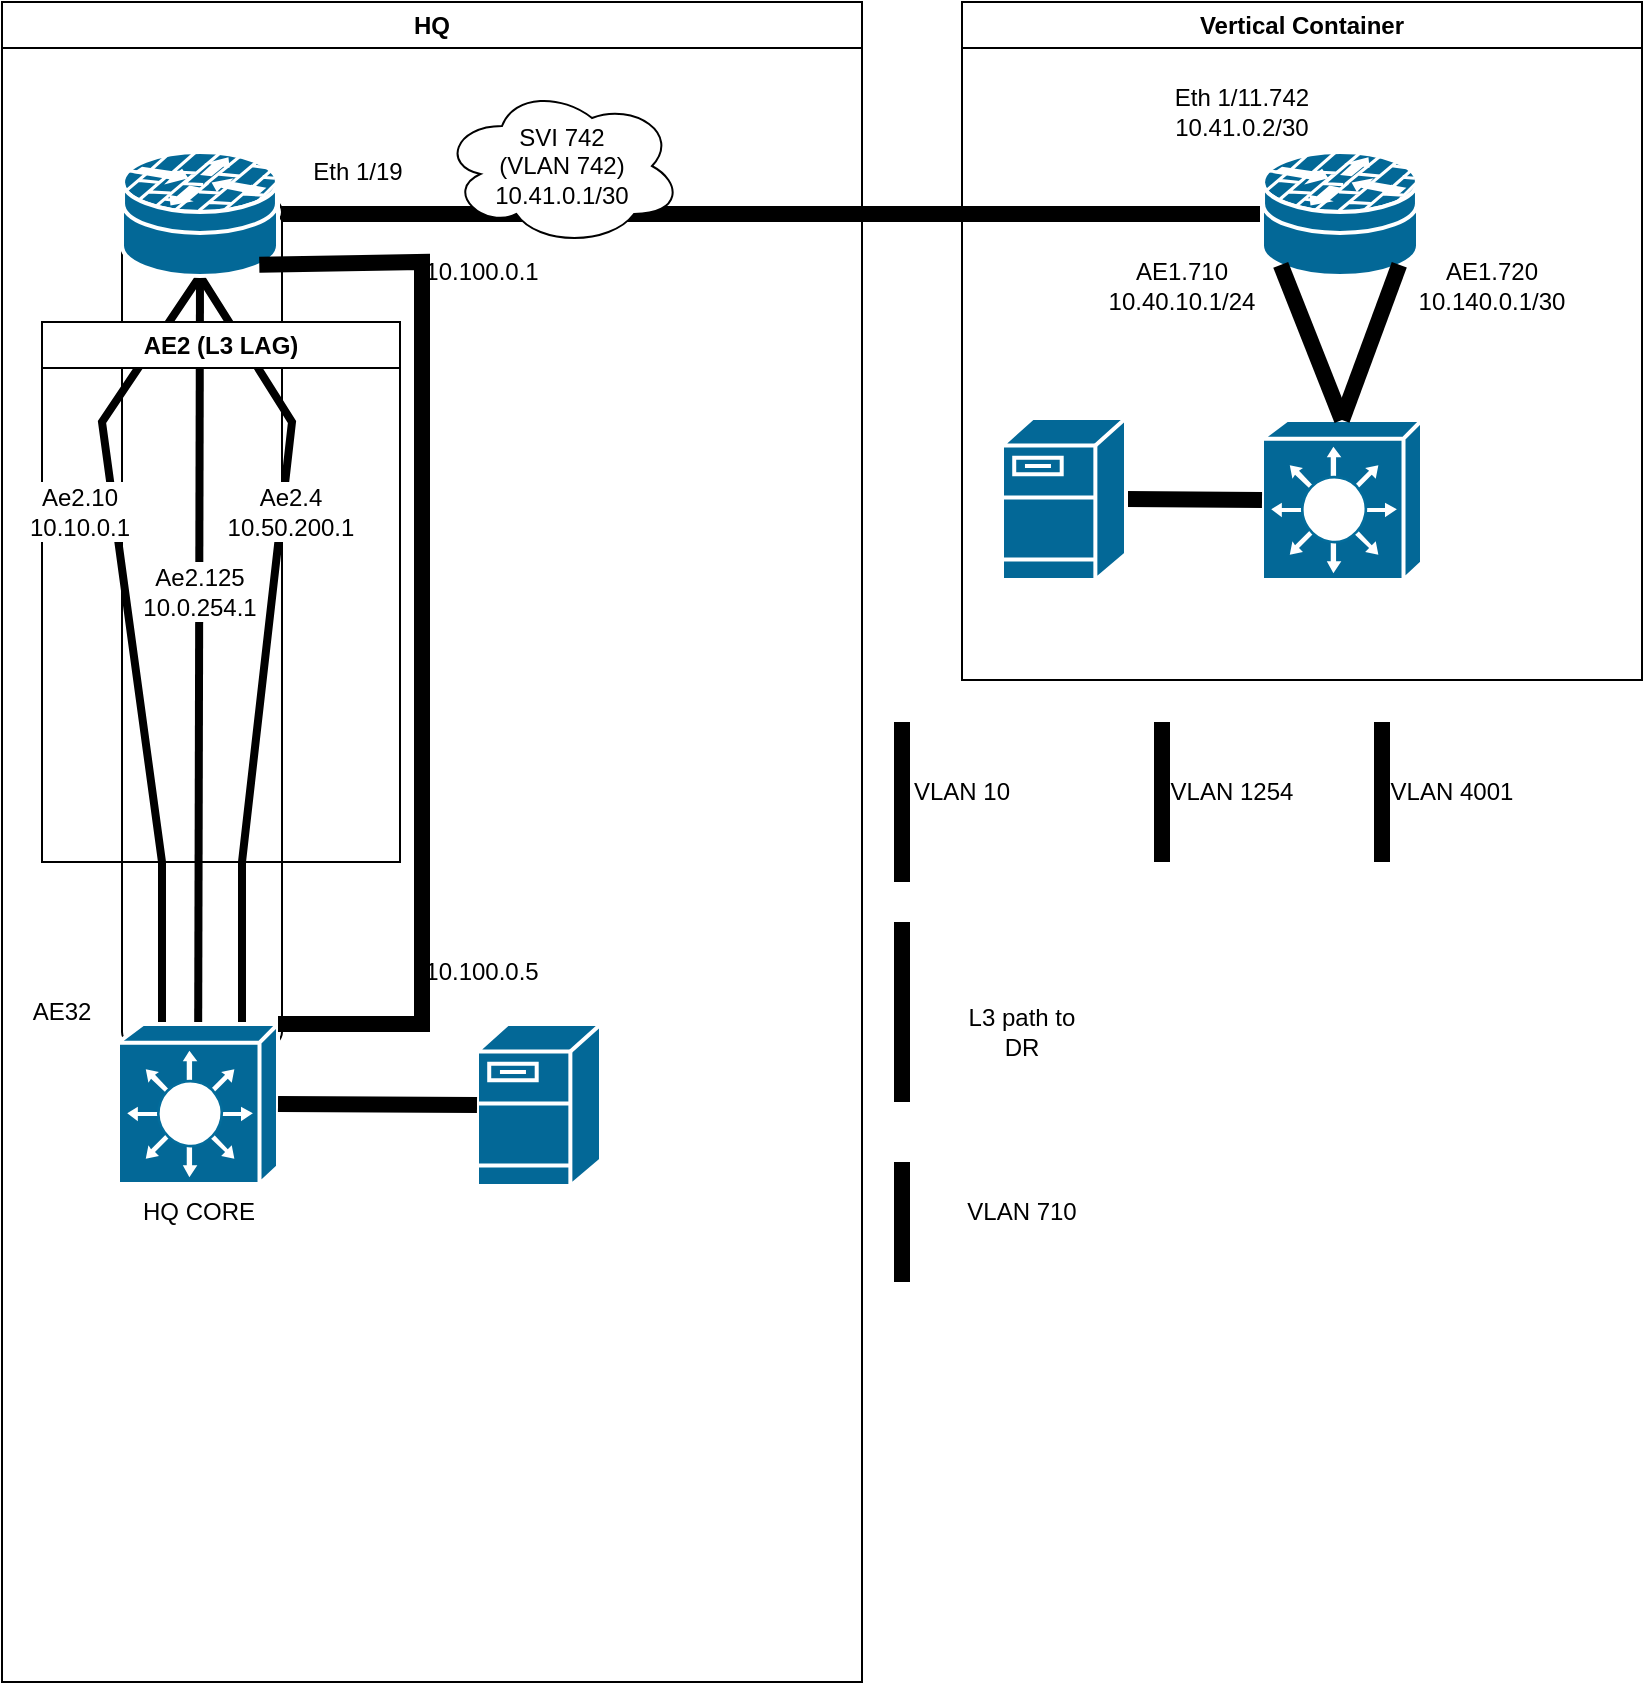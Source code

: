<mxfile version="27.0.5" pages="2">
  <diagram name="Current" id="GXqKMhPWEr0JX9j5Nwb1">
    <mxGraphModel dx="1426" dy="751" grid="1" gridSize="10" guides="1" tooltips="1" connect="1" arrows="1" fold="1" page="1" pageScale="1" pageWidth="850" pageHeight="1100" math="0" shadow="0">
      <root>
        <mxCell id="0" />
        <mxCell id="1" parent="0" />
        <mxCell id="AYHjvTEZVmjwUjUxwEAl-17" value="" style="endArrow=none;html=1;rounded=0;exitX=0;exitY=0.5;exitDx=0;exitDy=0;exitPerimeter=0;strokeColor=light-dark(#000000,#6666FF);strokeWidth=8;entryX=1;entryY=0.5;entryDx=0;entryDy=0;entryPerimeter=0;" parent="1" source="V_tnaEBo6NMSAwrgcOmd-3" target="V_tnaEBo6NMSAwrgcOmd-1" edge="1">
          <mxGeometry width="50" height="50" relative="1" as="geometry">
            <mxPoint x="509" y="249" as="sourcePoint" />
            <mxPoint x="360" y="196" as="targetPoint" />
          </mxGeometry>
        </mxCell>
        <mxCell id="V_tnaEBo6NMSAwrgcOmd-3" value="" style="shape=mxgraph.cisco.security.router_firewall;sketch=0;html=1;pointerEvents=1;dashed=0;fillColor=#036897;strokeColor=#ffffff;strokeWidth=2;verticalLabelPosition=bottom;verticalAlign=top;align=center;outlineConnect=0;" parent="1" vertex="1">
          <mxGeometry x="640" y="165" width="78" height="62" as="geometry" />
        </mxCell>
        <mxCell id="V_tnaEBo6NMSAwrgcOmd-11" value="HQ" style="swimlane;whiteSpace=wrap;html=1;" parent="1" vertex="1">
          <mxGeometry x="10" y="90" width="430" height="840" as="geometry" />
        </mxCell>
        <mxCell id="PXIwQVGt_-LI_uvT0Hv4-14" value="" style="shape=cylinder3;whiteSpace=wrap;html=1;boundedLbl=1;backgroundOutline=1;size=15;" vertex="1" parent="V_tnaEBo6NMSAwrgcOmd-11">
          <mxGeometry x="60" y="90" width="80" height="440" as="geometry" />
        </mxCell>
        <mxCell id="PXIwQVGt_-LI_uvT0Hv4-21" value="" style="endArrow=none;html=1;rounded=0;entryX=0.5;entryY=1;entryDx=0;entryDy=0;exitX=0.275;exitY=0.238;exitDx=0;exitDy=0;exitPerimeter=0;strokeColor=light-dark(#000000,#FFB366);strokeWidth=4;entryPerimeter=0;" edge="1" parent="V_tnaEBo6NMSAwrgcOmd-11" source="V_tnaEBo6NMSAwrgcOmd-13" target="V_tnaEBo6NMSAwrgcOmd-1">
          <mxGeometry width="50" height="50" relative="1" as="geometry">
            <mxPoint x="148" y="680" as="sourcePoint" />
            <mxPoint x="248" y="681" as="targetPoint" />
            <Array as="points">
              <mxPoint x="80" y="430" />
              <mxPoint x="50" y="210" />
            </Array>
          </mxGeometry>
        </mxCell>
        <mxCell id="PXIwQVGt_-LI_uvT0Hv4-4" value="" style="endArrow=none;html=1;rounded=0;strokeWidth=4;strokeColor=light-dark(#000000,#00FFFF);entryX=0.5;entryY=1;entryDx=0;entryDy=0;entryPerimeter=0;" edge="1" parent="V_tnaEBo6NMSAwrgcOmd-11" source="V_tnaEBo6NMSAwrgcOmd-13" target="V_tnaEBo6NMSAwrgcOmd-1">
          <mxGeometry width="50" height="50" relative="1" as="geometry">
            <mxPoint x="89" y="752" as="sourcePoint" />
            <mxPoint x="70" y="290" as="targetPoint" />
          </mxGeometry>
        </mxCell>
        <mxCell id="PXIwQVGt_-LI_uvT0Hv4-13" value="" style="endArrow=none;html=1;rounded=0;strokeWidth=4;strokeColor=light-dark(#000000,#00CC66);exitX=0.5;exitY=1;exitDx=0;exitDy=0;exitPerimeter=0;" edge="1" parent="V_tnaEBo6NMSAwrgcOmd-11" source="V_tnaEBo6NMSAwrgcOmd-1">
          <mxGeometry width="50" height="50" relative="1" as="geometry">
            <mxPoint x="150" y="270" as="sourcePoint" />
            <mxPoint x="120" y="590" as="targetPoint" />
            <Array as="points">
              <mxPoint x="145" y="210" />
              <mxPoint x="120" y="430" />
              <mxPoint x="120" y="510" />
            </Array>
          </mxGeometry>
        </mxCell>
        <mxCell id="V_tnaEBo6NMSAwrgcOmd-1" value="" style="shape=mxgraph.cisco.security.router_firewall;sketch=0;html=1;pointerEvents=1;dashed=0;fillColor=#036897;strokeColor=#ffffff;strokeWidth=2;verticalLabelPosition=bottom;verticalAlign=top;align=center;outlineConnect=0;" parent="V_tnaEBo6NMSAwrgcOmd-11" vertex="1">
          <mxGeometry x="60.0" y="75" width="78" height="62" as="geometry" />
        </mxCell>
        <mxCell id="V_tnaEBo6NMSAwrgcOmd-13" value="HQ CORE&lt;div&gt;&lt;br&gt;&lt;/div&gt;" style="shape=mxgraph.cisco.switches.layer_3_switch;sketch=0;html=1;pointerEvents=1;dashed=0;fillColor=#036897;strokeColor=#ffffff;strokeWidth=2;verticalLabelPosition=bottom;verticalAlign=top;align=center;outlineConnect=0;" parent="V_tnaEBo6NMSAwrgcOmd-11" vertex="1">
          <mxGeometry x="58" y="511" width="80" height="80" as="geometry" />
        </mxCell>
        <mxCell id="AYHjvTEZVmjwUjUxwEAl-2" value="10.100.0.5" style="text;html=1;align=center;verticalAlign=middle;whiteSpace=wrap;rounded=0;" parent="V_tnaEBo6NMSAwrgcOmd-11" vertex="1">
          <mxGeometry x="210" y="470" width="60" height="30" as="geometry" />
        </mxCell>
        <mxCell id="AYHjvTEZVmjwUjUxwEAl-3" value="10.100.0.1" style="text;html=1;align=center;verticalAlign=middle;whiteSpace=wrap;rounded=0;" parent="V_tnaEBo6NMSAwrgcOmd-11" vertex="1">
          <mxGeometry x="210" y="120" width="60" height="30" as="geometry" />
        </mxCell>
        <mxCell id="AYHjvTEZVmjwUjUxwEAl-16" value="Eth 1/19" style="text;html=1;align=center;verticalAlign=middle;whiteSpace=wrap;rounded=0;" parent="V_tnaEBo6NMSAwrgcOmd-11" vertex="1">
          <mxGeometry x="138" y="75" width="80" height="20" as="geometry" />
        </mxCell>
        <mxCell id="zpMqKgqsW9W5uyOCk7T2-3" value="AE32" style="text;html=1;align=center;verticalAlign=middle;whiteSpace=wrap;rounded=0;" parent="V_tnaEBo6NMSAwrgcOmd-11" vertex="1">
          <mxGeometry y="490" width="60" height="30" as="geometry" />
        </mxCell>
        <mxCell id="zpMqKgqsW9W5uyOCk7T2-5" value="" style="shape=mxgraph.cisco.servers.fileserver;sketch=0;html=1;pointerEvents=1;dashed=0;fillColor=#036897;strokeColor=#ffffff;strokeWidth=2;verticalLabelPosition=bottom;verticalAlign=top;align=center;outlineConnect=0;" parent="V_tnaEBo6NMSAwrgcOmd-11" vertex="1">
          <mxGeometry x="237.5" y="511" width="62" height="81" as="geometry" />
        </mxCell>
        <mxCell id="zpMqKgqsW9W5uyOCk7T2-8" value="" style="endArrow=none;html=1;rounded=0;entryX=0;entryY=0.5;entryDx=0;entryDy=0;exitX=1;exitY=0.5;exitDx=0;exitDy=0;exitPerimeter=0;entryPerimeter=0;strokeColor=light-dark(#000000,#FFB366);strokeWidth=8;" parent="V_tnaEBo6NMSAwrgcOmd-11" source="V_tnaEBo6NMSAwrgcOmd-13" target="zpMqKgqsW9W5uyOCk7T2-5" edge="1">
          <mxGeometry width="50" height="50" relative="1" as="geometry">
            <mxPoint x="168" y="674" as="sourcePoint" />
            <mxPoint x="173" y="601" as="targetPoint" />
          </mxGeometry>
        </mxCell>
        <mxCell id="PXIwQVGt_-LI_uvT0Hv4-1" value="AE2 (L3 LAG)" style="swimlane;whiteSpace=wrap;html=1;startSize=23;" vertex="1" parent="V_tnaEBo6NMSAwrgcOmd-11">
          <mxGeometry x="20" y="160" width="179" height="270" as="geometry" />
        </mxCell>
        <mxCell id="PXIwQVGt_-LI_uvT0Hv4-7" value="Ae2.125&lt;div&gt;10.0.254.1&lt;/div&gt;" style="text;html=1;align=center;verticalAlign=middle;whiteSpace=wrap;rounded=0;fillColor=default;fillStyle=solid;" vertex="1" parent="PXIwQVGt_-LI_uvT0Hv4-1">
          <mxGeometry x="49" y="120" width="60" height="30" as="geometry" />
        </mxCell>
        <mxCell id="PXIwQVGt_-LI_uvT0Hv4-8" value="Ae2.10&lt;div&gt;10.10.0.1&lt;/div&gt;" style="text;html=1;align=center;verticalAlign=middle;whiteSpace=wrap;rounded=0;fillColor=default;fillStyle=solid;" vertex="1" parent="PXIwQVGt_-LI_uvT0Hv4-1">
          <mxGeometry x="-11" y="80" width="60" height="30" as="geometry" />
        </mxCell>
        <mxCell id="PXIwQVGt_-LI_uvT0Hv4-17" value="Ae2.4&lt;div&gt;10.50.200.1&lt;/div&gt;" style="text;html=1;align=center;verticalAlign=middle;whiteSpace=wrap;rounded=0;fillColor=default;fillStyle=solid;" vertex="1" parent="PXIwQVGt_-LI_uvT0Hv4-1">
          <mxGeometry x="89" y="80" width="71" height="30" as="geometry" />
        </mxCell>
        <mxCell id="PXIwQVGt_-LI_uvT0Hv4-18" value="" style="endArrow=none;html=1;rounded=0;entryX=1;entryY=0;entryDx=0;entryDy=0;entryPerimeter=0;strokeColor=light-dark(#000000,#6666FF);strokeWidth=8;exitX=0.88;exitY=0.91;exitDx=0;exitDy=0;exitPerimeter=0;" edge="1" parent="V_tnaEBo6NMSAwrgcOmd-11" source="V_tnaEBo6NMSAwrgcOmd-1" target="V_tnaEBo6NMSAwrgcOmd-13">
          <mxGeometry width="50" height="50" relative="1" as="geometry">
            <mxPoint x="210" y="130" as="sourcePoint" />
            <mxPoint x="148" y="116" as="targetPoint" />
            <Array as="points">
              <mxPoint x="210" y="130" />
              <mxPoint x="210" y="511" />
            </Array>
          </mxGeometry>
        </mxCell>
        <mxCell id="V20ivkrO05cmNI72yhRe-1" value="SVI 742&lt;div&gt;(VLAN 742)&lt;/div&gt;&lt;div&gt;10.41.0.1/30&lt;/div&gt;" style="ellipse;shape=cloud;whiteSpace=wrap;html=1;" vertex="1" parent="V_tnaEBo6NMSAwrgcOmd-11">
          <mxGeometry x="220" y="42" width="120" height="80" as="geometry" />
        </mxCell>
        <mxCell id="AYHjvTEZVmjwUjUxwEAl-6" value="" style="endArrow=none;html=1;rounded=0;entryX=0.12;entryY=0.91;entryDx=0;entryDy=0;entryPerimeter=0;strokeColor=light-dark(#000000,#FFB366);strokeWidth=8;" parent="1" edge="1">
          <mxGeometry width="50" height="50" relative="1" as="geometry">
            <mxPoint x="460" y="530" as="sourcePoint" />
            <mxPoint x="460" y="450" as="targetPoint" />
          </mxGeometry>
        </mxCell>
        <mxCell id="AYHjvTEZVmjwUjUxwEAl-7" value="VLAN 10" style="text;html=1;align=center;verticalAlign=middle;whiteSpace=wrap;rounded=0;" parent="1" vertex="1">
          <mxGeometry x="460" y="470" width="60" height="30" as="geometry" />
        </mxCell>
        <mxCell id="AYHjvTEZVmjwUjUxwEAl-11" value="" style="endArrow=none;html=1;rounded=0;strokeColor=light-dark(#000000,#6666FF);strokeWidth=8;" parent="1" edge="1">
          <mxGeometry width="50" height="50" relative="1" as="geometry">
            <mxPoint x="460" y="640" as="sourcePoint" />
            <mxPoint x="460" y="550" as="targetPoint" />
          </mxGeometry>
        </mxCell>
        <mxCell id="AYHjvTEZVmjwUjUxwEAl-12" value="L3 path to DR" style="text;html=1;align=center;verticalAlign=middle;whiteSpace=wrap;rounded=0;" parent="1" vertex="1">
          <mxGeometry x="490" y="590" width="60" height="30" as="geometry" />
        </mxCell>
        <mxCell id="zpMqKgqsW9W5uyOCk7T2-2" value="Vertical Container" style="swimlane;whiteSpace=wrap;html=1;" parent="1" vertex="1">
          <mxGeometry x="490" y="90" width="340" height="339" as="geometry" />
        </mxCell>
        <mxCell id="zpMqKgqsW9W5uyOCk7T2-9" value="" style="shape=mxgraph.cisco.switches.layer_3_switch;sketch=0;html=1;pointerEvents=1;dashed=0;fillColor=#036897;strokeColor=#ffffff;strokeWidth=2;verticalLabelPosition=bottom;verticalAlign=top;align=center;outlineConnect=0;" parent="zpMqKgqsW9W5uyOCk7T2-2" vertex="1">
          <mxGeometry x="150" y="209" width="80" height="80" as="geometry" />
        </mxCell>
        <mxCell id="zpMqKgqsW9W5uyOCk7T2-13" value="AE1.710&lt;div&gt;10.40.10.1/24&lt;/div&gt;" style="text;html=1;align=center;verticalAlign=middle;whiteSpace=wrap;rounded=0;" parent="zpMqKgqsW9W5uyOCk7T2-2" vertex="1">
          <mxGeometry x="70" y="117" width="80" height="50" as="geometry" />
        </mxCell>
        <mxCell id="zpMqKgqsW9W5uyOCk7T2-15" value="AE1.720&lt;div&gt;10.140.0.1/30&lt;/div&gt;" style="text;html=1;align=center;verticalAlign=middle;whiteSpace=wrap;rounded=0;" parent="zpMqKgqsW9W5uyOCk7T2-2" vertex="1">
          <mxGeometry x="230" y="122" width="70" height="40" as="geometry" />
        </mxCell>
        <mxCell id="zpMqKgqsW9W5uyOCk7T2-16" value="" style="endArrow=none;html=1;rounded=0;strokeColor=light-dark(#000000,#CC0000);strokeWidth=8;entryX=0;entryY=0.5;entryDx=0;entryDy=0;entryPerimeter=0;exitX=1;exitY=0.5;exitDx=0;exitDy=0;exitPerimeter=0;" parent="zpMqKgqsW9W5uyOCk7T2-2" source="zpMqKgqsW9W5uyOCk7T2-17" target="zpMqKgqsW9W5uyOCk7T2-9" edge="1">
          <mxGeometry width="50" height="50" relative="1" as="geometry">
            <mxPoint x="100" y="250" as="sourcePoint" />
            <mxPoint x="70" y="269" as="targetPoint" />
          </mxGeometry>
        </mxCell>
        <mxCell id="zpMqKgqsW9W5uyOCk7T2-17" value="" style="shape=mxgraph.cisco.servers.fileserver;sketch=0;html=1;pointerEvents=1;dashed=0;fillColor=#036897;strokeColor=#ffffff;strokeWidth=2;verticalLabelPosition=bottom;verticalAlign=top;align=center;outlineConnect=0;" parent="zpMqKgqsW9W5uyOCk7T2-2" vertex="1">
          <mxGeometry x="20" y="208" width="62" height="81" as="geometry" />
        </mxCell>
        <mxCell id="zpMqKgqsW9W5uyOCk7T2-1" value="Eth 1/11.742&lt;div&gt;10.41.0.2/30&lt;/div&gt;" style="text;html=1;align=center;verticalAlign=middle;whiteSpace=wrap;rounded=0;" parent="zpMqKgqsW9W5uyOCk7T2-2" vertex="1">
          <mxGeometry x="100" y="30" width="80" height="50" as="geometry" />
        </mxCell>
        <mxCell id="zpMqKgqsW9W5uyOCk7T2-10" value="" style="endArrow=none;html=1;rounded=0;exitX=1;exitY=0.5;exitDx=0;exitDy=0;exitPerimeter=0;strokeColor=light-dark(#000000,#CC0000);strokeWidth=8;" parent="1" edge="1">
          <mxGeometry width="50" height="50" relative="1" as="geometry">
            <mxPoint x="460" y="670" as="sourcePoint" />
            <mxPoint x="460" y="730" as="targetPoint" />
          </mxGeometry>
        </mxCell>
        <mxCell id="zpMqKgqsW9W5uyOCk7T2-11" value="VLAN 710" style="text;html=1;align=center;verticalAlign=middle;whiteSpace=wrap;rounded=0;" parent="1" vertex="1">
          <mxGeometry x="490" y="680" width="60" height="30" as="geometry" />
        </mxCell>
        <mxCell id="zpMqKgqsW9W5uyOCk7T2-12" value="" style="endArrow=none;html=1;rounded=0;exitX=0.12;exitY=0.91;exitDx=0;exitDy=0;exitPerimeter=0;strokeColor=light-dark(#000000,#CC0000);strokeWidth=8;entryX=0.5;entryY=0;entryDx=0;entryDy=0;entryPerimeter=0;" parent="1" source="V_tnaEBo6NMSAwrgcOmd-3" target="zpMqKgqsW9W5uyOCk7T2-9" edge="1">
          <mxGeometry width="50" height="50" relative="1" as="geometry">
            <mxPoint x="630" y="229.5" as="sourcePoint" />
            <mxPoint x="630" y="289.5" as="targetPoint" />
          </mxGeometry>
        </mxCell>
        <mxCell id="zpMqKgqsW9W5uyOCk7T2-14" value="" style="endArrow=none;html=1;rounded=0;strokeColor=light-dark(#000000,#6666FF);strokeWidth=8;entryX=0.88;entryY=0.91;entryDx=0;entryDy=0;entryPerimeter=0;exitX=0.5;exitY=0;exitDx=0;exitDy=0;exitPerimeter=0;" parent="1" source="zpMqKgqsW9W5uyOCk7T2-9" target="V_tnaEBo6NMSAwrgcOmd-3" edge="1">
          <mxGeometry width="50" height="50" relative="1" as="geometry">
            <mxPoint x="780" y="530" as="sourcePoint" />
            <mxPoint x="780" y="440" as="targetPoint" />
          </mxGeometry>
        </mxCell>
        <mxCell id="PXIwQVGt_-LI_uvT0Hv4-5" value="" style="endArrow=none;html=1;rounded=0;entryX=0.5;entryY=1;entryDx=0;entryDy=0;entryPerimeter=0;strokeWidth=8;strokeColor=light-dark(#000000,#00FFFF);" edge="1" parent="1">
          <mxGeometry width="50" height="50" relative="1" as="geometry">
            <mxPoint x="590" y="520" as="sourcePoint" />
            <mxPoint x="590" y="450" as="targetPoint" />
          </mxGeometry>
        </mxCell>
        <mxCell id="PXIwQVGt_-LI_uvT0Hv4-6" value="VLAN 1254" style="text;html=1;align=center;verticalAlign=middle;whiteSpace=wrap;rounded=0;" vertex="1" parent="1">
          <mxGeometry x="590" y="470" width="70" height="30" as="geometry" />
        </mxCell>
        <mxCell id="PXIwQVGt_-LI_uvT0Hv4-10" value="" style="endArrow=none;html=1;rounded=0;entryX=0.5;entryY=1;entryDx=0;entryDy=0;entryPerimeter=0;strokeWidth=8;strokeColor=light-dark(#000000,#00CC66);" edge="1" parent="1">
          <mxGeometry width="50" height="50" relative="1" as="geometry">
            <mxPoint x="700" y="520" as="sourcePoint" />
            <mxPoint x="700" y="450" as="targetPoint" />
          </mxGeometry>
        </mxCell>
        <mxCell id="PXIwQVGt_-LI_uvT0Hv4-12" value="VLAN 4001" style="text;html=1;align=center;verticalAlign=middle;whiteSpace=wrap;rounded=0;" vertex="1" parent="1">
          <mxGeometry x="700" y="470" width="70" height="30" as="geometry" />
        </mxCell>
      </root>
    </mxGraphModel>
  </diagram>
  <diagram name="Delta" id="9kpmvqL5xBerRcWHebjs">
    <mxGraphModel dx="1426" dy="751" grid="1" gridSize="10" guides="1" tooltips="1" connect="1" arrows="1" fold="1" page="1" pageScale="1" pageWidth="850" pageHeight="1100" math="0" shadow="0">
      <root>
        <mxCell id="gOb1XPQJfeyNqM7ur5X2-0" />
        <mxCell id="gOb1XPQJfeyNqM7ur5X2-1" parent="gOb1XPQJfeyNqM7ur5X2-0" />
        <mxCell id="hSSNQ9dHFnSixa5Kzini-6" value="" style="endArrow=none;html=1;rounded=0;strokeColor=light-dark(#000000,#FFB366);strokeWidth=8;exitX=1;exitY=0.5;exitDx=0;exitDy=0;exitPerimeter=0;" edge="1" parent="gOb1XPQJfeyNqM7ur5X2-1">
          <mxGeometry width="50" height="50" relative="1" as="geometry">
            <mxPoint x="670" y="595" as="sourcePoint" />
            <mxPoint x="742" y="595" as="targetPoint" />
          </mxGeometry>
        </mxCell>
        <mxCell id="hSSNQ9dHFnSixa5Kzini-0" value="" style="endArrow=none;html=1;rounded=0;strokeColor=light-dark(#000000,#6666FF);strokeWidth=8;exitX=1;exitY=0.5;exitDx=0;exitDy=0;exitPerimeter=0;entryX=0;entryY=0.5;entryDx=0;entryDy=0;entryPerimeter=0;" edge="1" parent="gOb1XPQJfeyNqM7ur5X2-1" source="dr61w9PfnbvGxC6QX6HO-0" target="7s94VpRL5i9hcqVuUGFt-4">
          <mxGeometry width="50" height="50" relative="1" as="geometry">
            <mxPoint x="484.5" y="220" as="sourcePoint" />
            <mxPoint x="484.5" y="130" as="targetPoint" />
          </mxGeometry>
        </mxCell>
        <mxCell id="VZqCY-r7xCj7ebF6oZ1r-0" value="" style="shape=cylinder3;whiteSpace=wrap;html=1;boundedLbl=1;backgroundOutline=1;size=15;" vertex="1" parent="gOb1XPQJfeyNqM7ur5X2-1">
          <mxGeometry x="170" y="280" width="80" height="350" as="geometry" />
        </mxCell>
        <mxCell id="VZqCY-r7xCj7ebF6oZ1r-2" value="" style="endArrow=none;html=1;rounded=0;strokeWidth=4;strokeColor=light-dark(#000000,#00FFFF);entryX=0.5;entryY=1;entryDx=0;entryDy=0;entryPerimeter=0;" edge="1" parent="gOb1XPQJfeyNqM7ur5X2-1" source="VZqCY-r7xCj7ebF6oZ1r-5" target="dr61w9PfnbvGxC6QX6HO-0">
          <mxGeometry width="50" height="50" relative="1" as="geometry">
            <mxPoint x="199" y="942" as="sourcePoint" />
            <mxPoint x="209" y="327" as="targetPoint" />
          </mxGeometry>
        </mxCell>
        <mxCell id="hfvOjPb3A3XbNFSUaIQV-0" value="fw-bghqsr-03 (HQ Firewall)" style="swimlane;whiteSpace=wrap;html=1;" vertex="1" parent="gOb1XPQJfeyNqM7ur5X2-1">
          <mxGeometry width="420" height="360" as="geometry" />
        </mxCell>
        <mxCell id="B2ixfm5Yi3HVVDZomQ7_-0" value="" style="endArrow=none;html=1;rounded=0;entryX=0.5;entryY=1;entryDx=0;entryDy=0;entryPerimeter=0;" edge="1" parent="hfvOjPb3A3XbNFSUaIQV-0" target="dr61w9PfnbvGxC6QX6HO-0">
          <mxGeometry width="50" height="50" relative="1" as="geometry">
            <mxPoint x="210" y="150" as="sourcePoint" />
            <mxPoint x="450" y="160" as="targetPoint" />
          </mxGeometry>
        </mxCell>
        <mxCell id="dr61w9PfnbvGxC6QX6HO-0" value="" style="shape=mxgraph.cisco.security.router_firewall;sketch=0;html=1;pointerEvents=1;dashed=0;fillColor=#036897;strokeColor=#ffffff;strokeWidth=2;verticalLabelPosition=bottom;verticalAlign=top;align=center;outlineConnect=0;" vertex="1" parent="hfvOjPb3A3XbNFSUaIQV-0">
          <mxGeometry x="171.0" y="30" width="78" height="62" as="geometry" />
        </mxCell>
        <mxCell id="dr61w9PfnbvGxC6QX6HO-2" value="SVI 4001&lt;div&gt;(VLAN 4001)&lt;/div&gt;&lt;div&gt;10.50.200.1&lt;/div&gt;" style="ellipse;shape=cloud;whiteSpace=wrap;html=1;" vertex="1" parent="hfvOjPb3A3XbNFSUaIQV-0">
          <mxGeometry x="30" y="120" width="131" height="80" as="geometry" />
        </mxCell>
        <mxCell id="dr61w9PfnbvGxC6QX6HO-1" value="" style="endArrow=none;html=1;rounded=0;entryX=0.5;entryY=1;entryDx=0;entryDy=0;entryPerimeter=0;exitX=0.4;exitY=0.1;exitDx=0;exitDy=0;exitPerimeter=0;" edge="1" parent="hfvOjPb3A3XbNFSUaIQV-0" source="dr61w9PfnbvGxC6QX6HO-2" target="dr61w9PfnbvGxC6QX6HO-0">
          <mxGeometry width="50" height="50" relative="1" as="geometry">
            <mxPoint x="60" y="120" as="sourcePoint" />
            <mxPoint x="450" y="160" as="targetPoint" />
          </mxGeometry>
        </mxCell>
        <mxCell id="dr61w9PfnbvGxC6QX6HO-3" value="SVI 1254&lt;div&gt;(VLAN 1254)&lt;/div&gt;&lt;div&gt;10.0.254.1&lt;/div&gt;" style="ellipse;shape=cloud;whiteSpace=wrap;html=1;" vertex="1" parent="hfvOjPb3A3XbNFSUaIQV-0">
          <mxGeometry x="144.5" y="120" width="131" height="80" as="geometry" />
        </mxCell>
        <mxCell id="7s94VpRL5i9hcqVuUGFt-0" value="SVI 10&lt;div&gt;(VLAN 10)&lt;/div&gt;&lt;div&gt;10.10.0.1&lt;/div&gt;" style="ellipse;shape=cloud;whiteSpace=wrap;html=1;" vertex="1" parent="hfvOjPb3A3XbNFSUaIQV-0">
          <mxGeometry x="260" y="120" width="131" height="80" as="geometry" />
        </mxCell>
        <mxCell id="7s94VpRL5i9hcqVuUGFt-1" value="" style="endArrow=none;html=1;rounded=0;entryX=0.5;entryY=1;entryDx=0;entryDy=0;entryPerimeter=0;exitX=0.4;exitY=0.1;exitDx=0;exitDy=0;exitPerimeter=0;" edge="1" parent="hfvOjPb3A3XbNFSUaIQV-0" source="7s94VpRL5i9hcqVuUGFt-0" target="dr61w9PfnbvGxC6QX6HO-0">
          <mxGeometry width="50" height="50" relative="1" as="geometry">
            <mxPoint x="400" y="210" as="sourcePoint" />
            <mxPoint x="450" y="160" as="targetPoint" />
          </mxGeometry>
        </mxCell>
        <mxCell id="7s94VpRL5i9hcqVuUGFt-2" value="SVI 742&lt;div&gt;(VLAN 742)&lt;/div&gt;&lt;div&gt;10.41.0.1/30&lt;/div&gt;" style="ellipse;shape=cloud;whiteSpace=wrap;html=1;" vertex="1" parent="hfvOjPb3A3XbNFSUaIQV-0">
          <mxGeometry x="289" y="21" width="131" height="80" as="geometry" />
        </mxCell>
        <mxCell id="AtVCdMc1NSetRb2bS1p9-0" value="" style="endArrow=none;html=1;rounded=0;entryX=0.5;entryY=1;entryDx=0;entryDy=0;entryPerimeter=0;strokeWidth=4;strokeColor=light-dark(#000000,#00CC66);exitX=0.4;exitY=0.1;exitDx=0;exitDy=0;exitPerimeter=0;" edge="1" parent="hfvOjPb3A3XbNFSUaIQV-0" source="dr61w9PfnbvGxC6QX6HO-2" target="dr61w9PfnbvGxC6QX6HO-0">
          <mxGeometry width="50" height="50" relative="1" as="geometry">
            <mxPoint x="700" y="520" as="sourcePoint" />
            <mxPoint x="700" y="450" as="targetPoint" />
          </mxGeometry>
        </mxCell>
        <mxCell id="wCbgwYSfFkYn0VU8xihq-17" value="10.100.0.5" style="text;html=1;align=center;verticalAlign=middle;whiteSpace=wrap;rounded=0;" vertex="1" parent="hfvOjPb3A3XbNFSUaIQV-0">
          <mxGeometry x="70" y="30" width="60" height="30" as="geometry" />
        </mxCell>
        <mxCell id="hfvOjPb3A3XbNFSUaIQV-1" value="fw-dndcsr-01 (DR Firewall)" style="swimlane;whiteSpace=wrap;html=1;" vertex="1" parent="gOb1XPQJfeyNqM7ur5X2-1">
          <mxGeometry x="420" width="430" height="360" as="geometry" />
        </mxCell>
        <mxCell id="7s94VpRL5i9hcqVuUGFt-4" value="" style="shape=mxgraph.cisco.security.router_firewall;sketch=0;html=1;pointerEvents=1;dashed=0;fillColor=#036897;strokeColor=#ffffff;strokeWidth=2;verticalLabelPosition=bottom;verticalAlign=top;align=center;outlineConnect=0;" vertex="1" parent="hfvOjPb3A3XbNFSUaIQV-1">
          <mxGeometry x="176" y="30" width="78" height="62" as="geometry" />
        </mxCell>
        <mxCell id="hSSNQ9dHFnSixa5Kzini-1" value="&lt;div&gt;Eth 1/11.742&lt;/div&gt;10.41.0.2/30" style="text;html=1;align=center;verticalAlign=middle;whiteSpace=wrap;rounded=0;" vertex="1" parent="hfvOjPb3A3XbNFSUaIQV-1">
          <mxGeometry x="65" y="30" width="90" height="30" as="geometry" />
        </mxCell>
        <mxCell id="hSSNQ9dHFnSixa5Kzini-2" value="&lt;div&gt;Eth 1/11.10&lt;/div&gt;Tag 10" style="text;html=1;align=center;verticalAlign=middle;whiteSpace=wrap;rounded=0;" vertex="1" parent="hfvOjPb3A3XbNFSUaIQV-1">
          <mxGeometry x="86" y="92" width="90" height="30" as="geometry" />
        </mxCell>
        <mxCell id="VZqCY-r7xCj7ebF6oZ1r-1" value="" style="endArrow=none;html=1;rounded=0;exitX=0.275;exitY=0.238;exitDx=0;exitDy=0;exitPerimeter=0;strokeColor=light-dark(#000000,#FFB366);strokeWidth=4;entryX=0.55;entryY=0.95;entryDx=0;entryDy=0;entryPerimeter=0;" edge="1" parent="gOb1XPQJfeyNqM7ur5X2-1" source="VZqCY-r7xCj7ebF6oZ1r-5" target="7s94VpRL5i9hcqVuUGFt-0">
          <mxGeometry width="50" height="50" relative="1" as="geometry">
            <mxPoint x="258" y="870" as="sourcePoint" />
            <mxPoint x="210" y="280" as="targetPoint" />
            <Array as="points">
              <mxPoint x="190" y="620" />
              <mxPoint x="190" y="370" />
              <mxPoint x="210" y="280" />
            </Array>
          </mxGeometry>
        </mxCell>
        <mxCell id="VZqCY-r7xCj7ebF6oZ1r-8" value="Ae2.10&lt;div&gt;Tag 10&lt;/div&gt;" style="text;html=1;align=center;verticalAlign=middle;whiteSpace=wrap;rounded=0;fillColor=default;fillStyle=solid;labelBackgroundColor=light-dark(#FFFFFF,#000000);fontColor=default;" vertex="1" parent="gOb1XPQJfeyNqM7ur5X2-1">
          <mxGeometry x="144.5" y="440" width="60" height="30" as="geometry" />
        </mxCell>
        <mxCell id="wCbgwYSfFkYn0VU8xihq-0" value="" style="endArrow=none;html=1;rounded=0;entryX=0.12;entryY=0.91;entryDx=0;entryDy=0;entryPerimeter=0;strokeColor=light-dark(#000000,#FFB366);strokeWidth=8;" edge="1" parent="gOb1XPQJfeyNqM7ur5X2-1">
          <mxGeometry width="50" height="50" relative="1" as="geometry">
            <mxPoint x="40" y="740" as="sourcePoint" />
            <mxPoint x="40" y="660" as="targetPoint" />
          </mxGeometry>
        </mxCell>
        <mxCell id="wCbgwYSfFkYn0VU8xihq-1" value="VLAN 10" style="text;html=1;align=center;verticalAlign=middle;whiteSpace=wrap;rounded=0;" vertex="1" parent="gOb1XPQJfeyNqM7ur5X2-1">
          <mxGeometry x="40" y="680" width="60" height="30" as="geometry" />
        </mxCell>
        <mxCell id="wCbgwYSfFkYn0VU8xihq-2" value="" style="endArrow=none;html=1;rounded=0;strokeColor=light-dark(#000000,#6666FF);strokeWidth=8;" edge="1" parent="gOb1XPQJfeyNqM7ur5X2-1">
          <mxGeometry width="50" height="50" relative="1" as="geometry">
            <mxPoint x="40" y="850" as="sourcePoint" />
            <mxPoint x="40" y="760" as="targetPoint" />
          </mxGeometry>
        </mxCell>
        <mxCell id="wCbgwYSfFkYn0VU8xihq-3" value="L3 path to DR" style="text;html=1;align=center;verticalAlign=middle;whiteSpace=wrap;rounded=0;" vertex="1" parent="gOb1XPQJfeyNqM7ur5X2-1">
          <mxGeometry x="70" y="800" width="60" height="30" as="geometry" />
        </mxCell>
        <mxCell id="wCbgwYSfFkYn0VU8xihq-4" value="" style="endArrow=none;html=1;rounded=0;exitX=1;exitY=0.5;exitDx=0;exitDy=0;exitPerimeter=0;strokeColor=light-dark(#000000,#CC0000);strokeWidth=8;" edge="1" parent="gOb1XPQJfeyNqM7ur5X2-1">
          <mxGeometry width="50" height="50" relative="1" as="geometry">
            <mxPoint x="40" y="880" as="sourcePoint" />
            <mxPoint x="40" y="940" as="targetPoint" />
          </mxGeometry>
        </mxCell>
        <mxCell id="wCbgwYSfFkYn0VU8xihq-5" value="VLAN 710" style="text;html=1;align=center;verticalAlign=middle;whiteSpace=wrap;rounded=0;" vertex="1" parent="gOb1XPQJfeyNqM7ur5X2-1">
          <mxGeometry x="70" y="890" width="60" height="30" as="geometry" />
        </mxCell>
        <mxCell id="wCbgwYSfFkYn0VU8xihq-6" value="" style="endArrow=none;html=1;rounded=0;entryX=0.5;entryY=1;entryDx=0;entryDy=0;entryPerimeter=0;strokeWidth=8;strokeColor=light-dark(#000000,#00FFFF);" edge="1" parent="gOb1XPQJfeyNqM7ur5X2-1">
          <mxGeometry width="50" height="50" relative="1" as="geometry">
            <mxPoint x="170" y="730" as="sourcePoint" />
            <mxPoint x="170" y="660" as="targetPoint" />
          </mxGeometry>
        </mxCell>
        <mxCell id="wCbgwYSfFkYn0VU8xihq-7" value="VLAN 1254" style="text;html=1;align=center;verticalAlign=middle;whiteSpace=wrap;rounded=0;" vertex="1" parent="gOb1XPQJfeyNqM7ur5X2-1">
          <mxGeometry x="170" y="680" width="70" height="30" as="geometry" />
        </mxCell>
        <mxCell id="wCbgwYSfFkYn0VU8xihq-8" value="" style="endArrow=none;html=1;rounded=0;entryX=0.5;entryY=1;entryDx=0;entryDy=0;entryPerimeter=0;strokeWidth=8;strokeColor=light-dark(#000000,#00CC66);" edge="1" parent="gOb1XPQJfeyNqM7ur5X2-1">
          <mxGeometry width="50" height="50" relative="1" as="geometry">
            <mxPoint x="280" y="730" as="sourcePoint" />
            <mxPoint x="280" y="660" as="targetPoint" />
          </mxGeometry>
        </mxCell>
        <mxCell id="wCbgwYSfFkYn0VU8xihq-9" value="VLAN 4001" style="text;html=1;align=center;verticalAlign=middle;whiteSpace=wrap;rounded=0;" vertex="1" parent="gOb1XPQJfeyNqM7ur5X2-1">
          <mxGeometry x="280" y="680" width="70" height="30" as="geometry" />
        </mxCell>
        <mxCell id="wCbgwYSfFkYn0VU8xihq-10" value="" style="endArrow=none;html=1;rounded=0;strokeColor=light-dark(#000000,#FFB366);strokeWidth=8;exitX=1;exitY=0.5;exitDx=0;exitDy=0;exitPerimeter=0;" edge="1" parent="gOb1XPQJfeyNqM7ur5X2-1" source="VZqCY-r7xCj7ebF6oZ1r-5">
          <mxGeometry width="50" height="50" relative="1" as="geometry">
            <mxPoint x="309" y="604" as="sourcePoint" />
            <mxPoint x="320" y="595" as="targetPoint" />
          </mxGeometry>
        </mxCell>
        <mxCell id="wCbgwYSfFkYn0VU8xihq-11" value="" style="shape=mxgraph.cisco.servers.fileserver;sketch=0;html=1;pointerEvents=1;dashed=0;fillColor=#036897;strokeColor=#ffffff;strokeWidth=2;verticalLabelPosition=bottom;verticalAlign=top;align=center;outlineConnect=0;" vertex="1" parent="gOb1XPQJfeyNqM7ur5X2-1">
          <mxGeometry x="320" y="550" width="63" height="90" as="geometry" />
        </mxCell>
        <mxCell id="wCbgwYSfFkYn0VU8xihq-12" value="" style="endArrow=none;html=1;rounded=0;entryX=0.4;entryY=0.1;entryDx=0;entryDy=0;entryPerimeter=0;strokeColor=light-dark(#000000,#FFB366);strokeWidth=4;" edge="1" parent="gOb1XPQJfeyNqM7ur5X2-1" target="7s94VpRL5i9hcqVuUGFt-0">
          <mxGeometry width="50" height="50" relative="1" as="geometry">
            <mxPoint x="210" y="90" as="sourcePoint" />
            <mxPoint x="424" y="430" as="targetPoint" />
          </mxGeometry>
        </mxCell>
        <mxCell id="wCbgwYSfFkYn0VU8xihq-14" value="" style="endArrow=none;html=1;rounded=0;strokeColor=light-dark(#000000,#6666FF);strokeWidth=8;exitX=0.08;exitY=0.05;exitDx=0;exitDy=0;exitPerimeter=0;entryX=0;entryY=0.5;entryDx=0;entryDy=0;entryPerimeter=0;" edge="1" parent="gOb1XPQJfeyNqM7ur5X2-1" source="VZqCY-r7xCj7ebF6oZ1r-5" target="dr61w9PfnbvGxC6QX6HO-0">
          <mxGeometry width="50" height="50" relative="1" as="geometry">
            <mxPoint x="435" y="820" as="sourcePoint" />
            <mxPoint x="10" y="30" as="targetPoint" />
            <Array as="points">
              <mxPoint x="10" y="560" />
              <mxPoint x="10" y="60" />
            </Array>
          </mxGeometry>
        </mxCell>
        <mxCell id="wCbgwYSfFkYn0VU8xihq-15" value="10.100.0.1" style="text;html=1;align=center;verticalAlign=middle;whiteSpace=wrap;rounded=0;" vertex="1" parent="gOb1XPQJfeyNqM7ur5X2-1">
          <mxGeometry x="60" y="520" width="60" height="30" as="geometry" />
        </mxCell>
        <mxCell id="wCbgwYSfFkYn0VU8xihq-18" value="" style="endArrow=none;html=1;rounded=0;entryX=0;entryY=0.5;entryDx=0;entryDy=0;entryPerimeter=0;strokeColor=light-dark(#000000,#FFB366);strokeWidth=4;exitX=0.875;exitY=0.5;exitDx=0;exitDy=0;exitPerimeter=0;" edge="1" parent="gOb1XPQJfeyNqM7ur5X2-1" source="7s94VpRL5i9hcqVuUGFt-0" target="7s94VpRL5i9hcqVuUGFt-4">
          <mxGeometry width="50" height="50" relative="1" as="geometry">
            <mxPoint x="510" y="180" as="sourcePoint" />
            <mxPoint x="612" y="218" as="targetPoint" />
          </mxGeometry>
        </mxCell>
        <mxCell id="hSSNQ9dHFnSixa5Kzini-4" value="&lt;div&gt;DR Core&lt;/div&gt;" style="shape=mxgraph.cisco.switches.layer_3_switch;sketch=0;html=1;pointerEvents=1;dashed=0;fillColor=#036897;strokeColor=#ffffff;strokeWidth=2;verticalLabelPosition=bottom;verticalAlign=top;align=center;outlineConnect=0;" vertex="1" parent="gOb1XPQJfeyNqM7ur5X2-1">
          <mxGeometry x="594" y="555" width="80" height="80" as="geometry" />
        </mxCell>
        <mxCell id="hSSNQ9dHFnSixa5Kzini-3" value="" style="endArrow=none;html=1;rounded=0;entryX=0.5;entryY=1;entryDx=0;entryDy=0;entryPerimeter=0;strokeColor=light-dark(#000000,#FFB366);strokeWidth=4;exitX=0.5;exitY=0;exitDx=0;exitDy=0;exitPerimeter=0;" edge="1" parent="gOb1XPQJfeyNqM7ur5X2-1" source="hSSNQ9dHFnSixa5Kzini-4" target="7s94VpRL5i9hcqVuUGFt-4">
          <mxGeometry width="50" height="50" relative="1" as="geometry">
            <mxPoint x="635" y="160" as="sourcePoint" />
            <mxPoint x="701" y="210" as="targetPoint" />
          </mxGeometry>
        </mxCell>
        <mxCell id="hSSNQ9dHFnSixa5Kzini-5" value="" style="endArrow=none;html=1;rounded=0;strokeWidth=4;strokeColor=light-dark(#000000,#00CC66);exitX=0.55;exitY=0.95;exitDx=0;exitDy=0;exitPerimeter=0;" edge="1" parent="gOb1XPQJfeyNqM7ur5X2-1" source="dr61w9PfnbvGxC6QX6HO-2">
          <mxGeometry width="50" height="50" relative="1" as="geometry">
            <mxPoint x="210" y="280" as="sourcePoint" />
            <mxPoint x="230" y="600" as="targetPoint" />
            <Array as="points">
              <mxPoint x="210" y="280" />
              <mxPoint x="230" y="370" />
            </Array>
          </mxGeometry>
        </mxCell>
        <mxCell id="VZqCY-r7xCj7ebF6oZ1r-5" value="HQ CORE&lt;div&gt;&lt;br&gt;&lt;/div&gt;" style="shape=mxgraph.cisco.switches.layer_3_switch;sketch=0;html=1;pointerEvents=1;dashed=0;fillColor=#036897;strokeColor=#ffffff;strokeWidth=2;verticalLabelPosition=bottom;verticalAlign=top;align=center;outlineConnect=0;" vertex="1" parent="gOb1XPQJfeyNqM7ur5X2-1">
          <mxGeometry x="168" y="555" width="80" height="80" as="geometry" />
        </mxCell>
        <mxCell id="VZqCY-r7xCj7ebF6oZ1r-6" value="AE2 (L2 LAG)" style="swimlane;whiteSpace=wrap;html=1;startSize=23;" vertex="1" parent="gOb1XPQJfeyNqM7ur5X2-1">
          <mxGeometry x="130" y="360" width="179" height="190" as="geometry" />
        </mxCell>
        <mxCell id="VZqCY-r7xCj7ebF6oZ1r-7" value="Ae2.125&lt;div&gt;Tag 1254&lt;/div&gt;" style="text;html=1;align=center;verticalAlign=middle;whiteSpace=wrap;rounded=0;fillColor=default;fillStyle=solid;" vertex="1" parent="VZqCY-r7xCj7ebF6oZ1r-6">
          <mxGeometry x="49" y="120" width="60" height="30" as="geometry" />
        </mxCell>
        <mxCell id="VZqCY-r7xCj7ebF6oZ1r-9" value="Ae2.4&lt;div&gt;Tag 4001&lt;/div&gt;" style="text;html=1;align=center;verticalAlign=middle;whiteSpace=wrap;rounded=0;fillColor=default;fillStyle=solid;" vertex="1" parent="VZqCY-r7xCj7ebF6oZ1r-6">
          <mxGeometry x="89" y="80" width="71" height="30" as="geometry" />
        </mxCell>
        <mxCell id="hSSNQ9dHFnSixa5Kzini-7" value="" style="shape=mxgraph.cisco.servers.fileserver;sketch=0;html=1;pointerEvents=1;dashed=0;fillColor=#036897;strokeColor=#ffffff;strokeWidth=2;verticalLabelPosition=bottom;verticalAlign=top;align=center;outlineConnect=0;" vertex="1" parent="gOb1XPQJfeyNqM7ur5X2-1">
          <mxGeometry x="742" y="550" width="63" height="90" as="geometry" />
        </mxCell>
        <mxCell id="hSSNQ9dHFnSixa5Kzini-8" value="&lt;font style=&quot;font-size: 18px;&quot;&gt;&lt;b&gt;&lt;u&gt;Changes:&lt;/u&gt;&lt;/b&gt;&lt;/font&gt;&lt;div&gt;&lt;br&gt;&lt;/div&gt;&lt;div&gt;&lt;span style=&quot;font-size: 11px;&quot;&gt;1. Move all AE2 L3 LAG Gateways to respective SVIs&lt;/span&gt;&lt;/div&gt;&lt;div&gt;&lt;span style=&quot;font-size: 11px;&quot;&gt;2. Convert AE2 to L2 LAG&lt;/span&gt;&lt;/div&gt;&lt;div&gt;&lt;span style=&quot;font-size: 11px;&quot;&gt;3. Attach SVIs to respective interfaces&lt;/span&gt;&lt;/div&gt;&lt;div&gt;&lt;span style=&quot;font-size: 11px;&quot;&gt;4. Replace objects containing old L3 LAG interface references with respective SVI references.&lt;br&gt;&lt;br&gt;&lt;/span&gt;&lt;/div&gt;" style="text;html=1;align=center;verticalAlign=middle;whiteSpace=wrap;rounded=0;" vertex="1" parent="gOb1XPQJfeyNqM7ur5X2-1">
          <mxGeometry x="526" y="680" width="216" height="280" as="geometry" />
        </mxCell>
      </root>
    </mxGraphModel>
  </diagram>
</mxfile>
